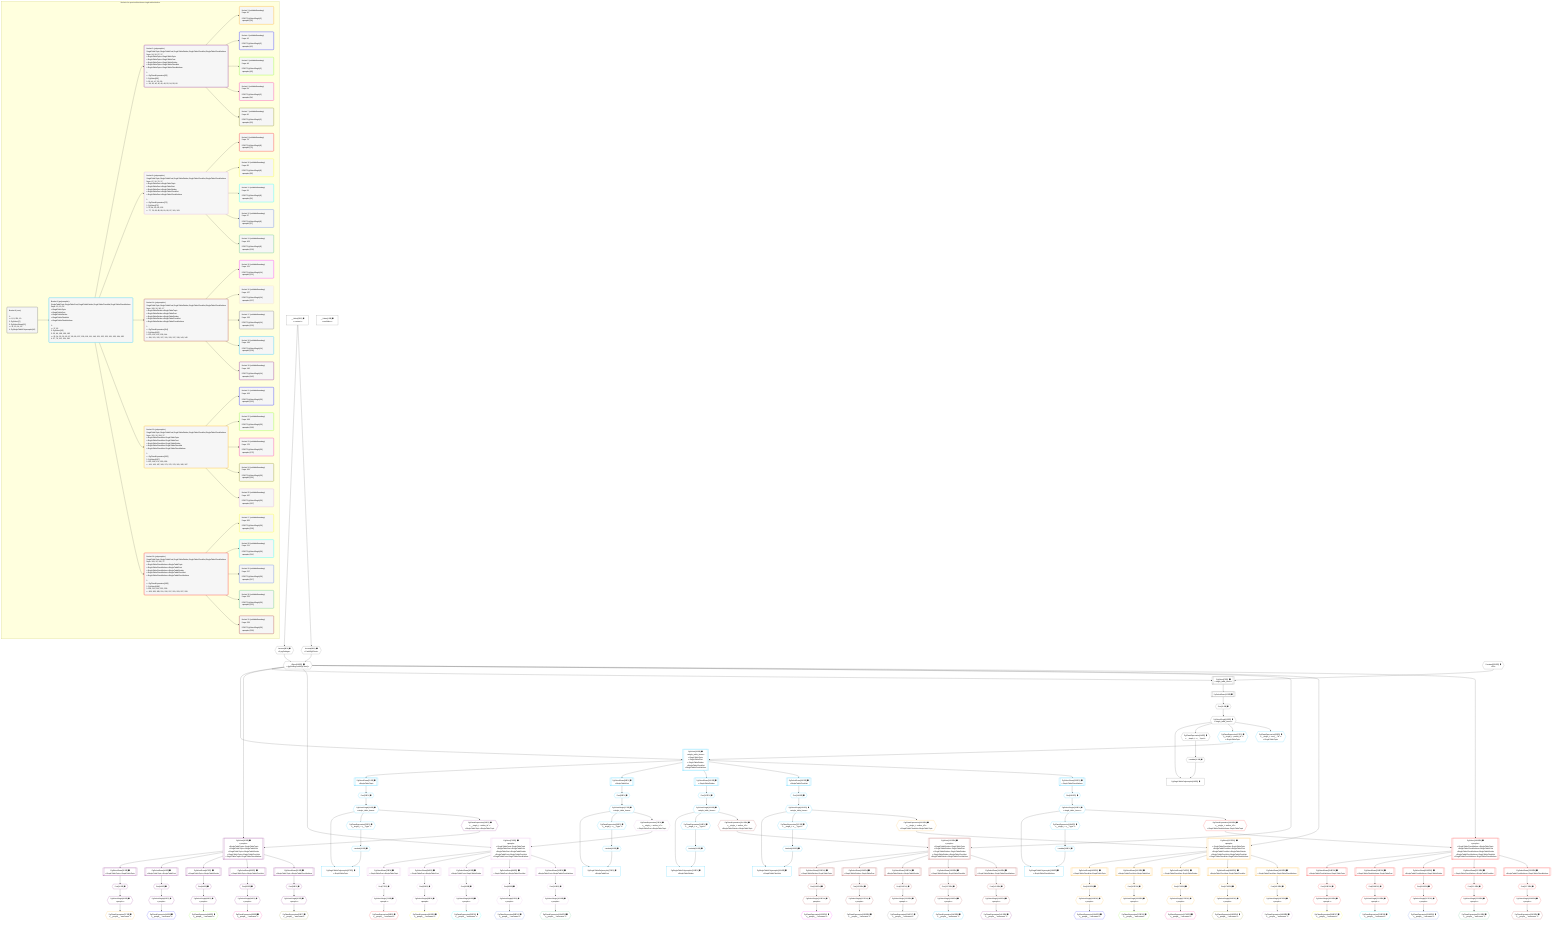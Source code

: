 %%{init: {'themeVariables': { 'fontSize': '12px'}}}%%
graph TD
    classDef path fill:#eee,stroke:#000,color:#000
    classDef plan fill:#fff,stroke-width:1px,color:#000
    classDef itemplan fill:#fff,stroke-width:2px,color:#000
    classDef unbatchedplan fill:#dff,stroke-width:1px,color:#000
    classDef sideeffectplan fill:#fcc,stroke-width:2px,color:#000
    classDef bucket fill:#f6f6f6,color:#000,stroke-width:2px,text-align:left


    %% plan dependencies
    PgSelect7[["PgSelect[7∈0] ➊<br />ᐸsingle_table_itemsᐳ"]]:::plan
    Object10{{"Object[10∈0] ➊<br />ᐸ{pgSettings,withPgClient}ᐳ"}}:::plan
    Constant231{{"Constant[231∈0] ➊<br />ᐸ15ᐳ"}}:::plan
    Object10 & Constant231 --> PgSelect7
    Access8{{"Access[8∈0] ➊<br />ᐸ2.pgSettingsᐳ"}}:::plan
    Access9{{"Access[9∈0] ➊<br />ᐸ2.withPgClientᐳ"}}:::plan
    Access8 & Access9 --> Object10
    PgSingleTablePolymorphic16["PgSingleTablePolymorphic[16∈0] ➊"]:::plan
    Lambda15{{"Lambda[15∈0] ➊"}}:::plan
    PgSelectSingle13{{"PgSelectSingle[13∈0] ➊<br />ᐸsingle_table_itemsᐳ"}}:::plan
    Lambda15 & PgSelectSingle13 --> PgSingleTablePolymorphic16
    __Value2["__Value[2∈0] ➊<br />ᐸcontextᐳ"]:::plan
    __Value2 --> Access8
    __Value2 --> Access9
    First11{{"First[11∈0] ➊"}}:::plan
    PgSelectRows12[["PgSelectRows[12∈0] ➊"]]:::plan
    PgSelectRows12 --> First11
    PgSelect7 --> PgSelectRows12
    First11 --> PgSelectSingle13
    PgClassExpression14{{"PgClassExpression[14∈0] ➊<br />ᐸ__single_t...s__.”type”ᐳ"}}:::plan
    PgSelectSingle13 --> PgClassExpression14
    PgClassExpression14 --> Lambda15
    __Value4["__Value[4∈0] ➊<br />ᐸrootValueᐳ"]:::plan
    PgSelect18[["PgSelect[18∈1] ➊<br />ᐸsingle_table_itemsᐳ<br />ᐳSingleTableTopic<br />ᐳSingleTablePost<br />ᐳSingleTableDivider<br />ᐳSingleTableChecklist<br />ᐳSingleTableChecklistItem"]]:::plan
    PgClassExpression17{{"PgClassExpression[17∈1] ➊<br />ᐸ__single_t...parent_id”ᐳ<br />ᐳSingleTableTopic"}}:::plan
    Object10 & PgClassExpression17 --> PgSelect18
    PgSingleTablePolymorphic27["PgSingleTablePolymorphic[27∈1] ➊<br />ᐳSingleTableTopic"]:::plan
    Lambda26{{"Lambda[26∈1] ➊"}}:::plan
    PgSelectSingle24{{"PgSelectSingle[24∈1] ➊<br />ᐸsingle_table_itemsᐳ"}}:::plan
    Lambda26 & PgSelectSingle24 --> PgSingleTablePolymorphic27
    PgSingleTablePolymorphic70["PgSingleTablePolymorphic[70∈1] ➊<br />ᐳSingleTablePost"]:::plan
    Lambda69{{"Lambda[69∈1] ➊"}}:::plan
    PgSelectSingle67{{"PgSelectSingle[67∈1] ➊<br />ᐸsingle_table_itemsᐳ"}}:::plan
    Lambda69 & PgSelectSingle67 --> PgSingleTablePolymorphic70
    PgSingleTablePolymorphic112["PgSingleTablePolymorphic[112∈1] ➊<br />ᐳSingleTableDivider"]:::plan
    Lambda111{{"Lambda[111∈1] ➊"}}:::plan
    PgSelectSingle109{{"PgSelectSingle[109∈1] ➊<br />ᐸsingle_table_itemsᐳ"}}:::plan
    Lambda111 & PgSelectSingle109 --> PgSingleTablePolymorphic112
    PgSingleTablePolymorphic154["PgSingleTablePolymorphic[154∈1] ➊<br />ᐳSingleTableChecklist"]:::plan
    Lambda153{{"Lambda[153∈1] ➊"}}:::plan
    PgSelectSingle151{{"PgSelectSingle[151∈1] ➊<br />ᐸsingle_table_itemsᐳ"}}:::plan
    Lambda153 & PgSelectSingle151 --> PgSingleTablePolymorphic154
    PgSingleTablePolymorphic196["PgSingleTablePolymorphic[196∈1] ➊<br />ᐳSingleTableChecklistItem"]:::plan
    Lambda195{{"Lambda[195∈1] ➊"}}:::plan
    PgSelectSingle193{{"PgSelectSingle[193∈1] ➊<br />ᐸsingle_table_itemsᐳ"}}:::plan
    Lambda195 & PgSelectSingle193 --> PgSingleTablePolymorphic196
    PgSelectSingle13 --> PgClassExpression17
    First22{{"First[22∈1] ➊"}}:::plan
    PgSelectRows23[["PgSelectRows[23∈1] ➊<br />ᐳSingleTableTopic"]]:::plan
    PgSelectRows23 --> First22
    PgSelect18 --> PgSelectRows23
    First22 --> PgSelectSingle24
    PgClassExpression25{{"PgClassExpression[25∈1] ➊<br />ᐸ__single_t...s__.”type”ᐳ"}}:::plan
    PgSelectSingle24 --> PgClassExpression25
    PgClassExpression25 --> Lambda26
    PgClassExpression62{{"PgClassExpression[62∈1] ➊<br />ᐸ__single_t...ems__.”id”ᐳ<br />ᐳSingleTableTopic"}}:::plan
    PgSelectSingle13 --> PgClassExpression62
    First65{{"First[65∈1] ➊"}}:::plan
    PgSelectRows66[["PgSelectRows[66∈1] ➊<br />ᐳSingleTablePost"]]:::plan
    PgSelectRows66 --> First65
    PgSelect18 --> PgSelectRows66
    First65 --> PgSelectSingle67
    PgClassExpression68{{"PgClassExpression[68∈1] ➊<br />ᐸ__single_t...s__.”type”ᐳ"}}:::plan
    PgSelectSingle67 --> PgClassExpression68
    PgClassExpression68 --> Lambda69
    First107{{"First[107∈1] ➊"}}:::plan
    PgSelectRows108[["PgSelectRows[108∈1] ➊<br />ᐳSingleTableDivider"]]:::plan
    PgSelectRows108 --> First107
    PgSelect18 --> PgSelectRows108
    First107 --> PgSelectSingle109
    PgClassExpression110{{"PgClassExpression[110∈1] ➊<br />ᐸ__single_t...s__.”type”ᐳ"}}:::plan
    PgSelectSingle109 --> PgClassExpression110
    PgClassExpression110 --> Lambda111
    First149{{"First[149∈1] ➊"}}:::plan
    PgSelectRows150[["PgSelectRows[150∈1] ➊<br />ᐳSingleTableChecklist"]]:::plan
    PgSelectRows150 --> First149
    PgSelect18 --> PgSelectRows150
    First149 --> PgSelectSingle151
    PgClassExpression152{{"PgClassExpression[152∈1] ➊<br />ᐸ__single_t...s__.”type”ᐳ"}}:::plan
    PgSelectSingle151 --> PgClassExpression152
    PgClassExpression152 --> Lambda153
    First191{{"First[191∈1] ➊"}}:::plan
    PgSelectRows192[["PgSelectRows[192∈1] ➊<br />ᐳSingleTableChecklistItem"]]:::plan
    PgSelectRows192 --> First191
    PgSelect18 --> PgSelectRows192
    First191 --> PgSelectSingle193
    PgClassExpression194{{"PgClassExpression[194∈1] ➊<br />ᐸ__single_t...s__.”type”ᐳ"}}:::plan
    PgSelectSingle193 --> PgClassExpression194
    PgClassExpression194 --> Lambda195
    PgSelect30[["PgSelect[30∈2] ➊<br />ᐸpeopleᐳ<br />ᐳSingleTableTopicᐳSingleTableTopic<br />ᐳSingleTableTopicᐳSingleTablePost<br />ᐳSingleTableTopicᐳSingleTableDivider<br />ᐳSingleTableTopicᐳSingleTableChecklist<br />ᐳSingleTableTopicᐳSingleTableChecklistItem"]]:::plan
    PgClassExpression29{{"PgClassExpression[29∈2] ➊<br />ᐸ__single_t...author_id”ᐳ<br />ᐳSingleTableTopicᐳSingleTableTopic"}}:::plan
    Object10 & PgClassExpression29 --> PgSelect30
    PgSelectSingle24 --> PgClassExpression29
    First34{{"First[34∈2] ➊"}}:::plan
    PgSelectRows35[["PgSelectRows[35∈2] ➊<br />ᐳSingleTableTopicᐳSingleTableTopic"]]:::plan
    PgSelectRows35 --> First34
    PgSelect30 --> PgSelectRows35
    PgSelectSingle36{{"PgSelectSingle[36∈2] ➊<br />ᐸpeopleᐳ"}}:::plan
    First34 --> PgSelectSingle36
    First40{{"First[40∈2] ➊"}}:::plan
    PgSelectRows41[["PgSelectRows[41∈2] ➊<br />ᐳSingleTableTopicᐳSingleTablePost"]]:::plan
    PgSelectRows41 --> First40
    PgSelect30 --> PgSelectRows41
    PgSelectSingle42{{"PgSelectSingle[42∈2] ➊<br />ᐸpeopleᐳ"}}:::plan
    First40 --> PgSelectSingle42
    First46{{"First[46∈2] ➊"}}:::plan
    PgSelectRows47[["PgSelectRows[47∈2] ➊<br />ᐳSingleTableTopicᐳSingleTableDivider"]]:::plan
    PgSelectRows47 --> First46
    PgSelect30 --> PgSelectRows47
    PgSelectSingle48{{"PgSelectSingle[48∈2] ➊<br />ᐸpeopleᐳ"}}:::plan
    First46 --> PgSelectSingle48
    First52{{"First[52∈2] ➊"}}:::plan
    PgSelectRows53[["PgSelectRows[53∈2] ➊<br />ᐳSingleTableTopicᐳSingleTableChecklist"]]:::plan
    PgSelectRows53 --> First52
    PgSelect30 --> PgSelectRows53
    PgSelectSingle54{{"PgSelectSingle[54∈2] ➊<br />ᐸpeopleᐳ"}}:::plan
    First52 --> PgSelectSingle54
    First58{{"First[58∈2] ➊"}}:::plan
    PgSelectRows59[["PgSelectRows[59∈2] ➊<br />ᐳSingleTableTopicᐳSingleTableChecklistItem"]]:::plan
    PgSelectRows59 --> First58
    PgSelect30 --> PgSelectRows59
    PgSelectSingle60{{"PgSelectSingle[60∈2] ➊<br />ᐸpeopleᐳ"}}:::plan
    First58 --> PgSelectSingle60
    PgClassExpression37{{"PgClassExpression[37∈3] ➊<br />ᐸ__people__.”username”ᐳ"}}:::plan
    PgSelectSingle36 --> PgClassExpression37
    PgClassExpression43{{"PgClassExpression[43∈4] ➊<br />ᐸ__people__.”username”ᐳ"}}:::plan
    PgSelectSingle42 --> PgClassExpression43
    PgClassExpression49{{"PgClassExpression[49∈5] ➊<br />ᐸ__people__.”username”ᐳ"}}:::plan
    PgSelectSingle48 --> PgClassExpression49
    PgClassExpression55{{"PgClassExpression[55∈6] ➊<br />ᐸ__people__.”username”ᐳ"}}:::plan
    PgSelectSingle54 --> PgClassExpression55
    PgClassExpression61{{"PgClassExpression[61∈7] ➊<br />ᐸ__people__.”username”ᐳ"}}:::plan
    PgSelectSingle60 --> PgClassExpression61
    PgSelect73[["PgSelect[73∈8] ➊<br />ᐸpeopleᐳ<br />ᐳSingleTablePostᐳSingleTableTopic<br />ᐳSingleTablePostᐳSingleTablePost<br />ᐳSingleTablePostᐳSingleTableDivider<br />ᐳSingleTablePostᐳSingleTableChecklist<br />ᐳSingleTablePostᐳSingleTableChecklistItem"]]:::plan
    PgClassExpression72{{"PgClassExpression[72∈8] ➊<br />ᐸ__single_t...author_id”ᐳ<br />ᐳSingleTablePostᐳSingleTableTopic"}}:::plan
    Object10 & PgClassExpression72 --> PgSelect73
    PgSelectSingle67 --> PgClassExpression72
    First77{{"First[77∈8] ➊"}}:::plan
    PgSelectRows78[["PgSelectRows[78∈8] ➊<br />ᐳSingleTablePostᐳSingleTableTopic"]]:::plan
    PgSelectRows78 --> First77
    PgSelect73 --> PgSelectRows78
    PgSelectSingle79{{"PgSelectSingle[79∈8] ➊<br />ᐸpeopleᐳ"}}:::plan
    First77 --> PgSelectSingle79
    First83{{"First[83∈8] ➊"}}:::plan
    PgSelectRows84[["PgSelectRows[84∈8] ➊<br />ᐳSingleTablePostᐳSingleTablePost"]]:::plan
    PgSelectRows84 --> First83
    PgSelect73 --> PgSelectRows84
    PgSelectSingle85{{"PgSelectSingle[85∈8] ➊<br />ᐸpeopleᐳ"}}:::plan
    First83 --> PgSelectSingle85
    First89{{"First[89∈8] ➊"}}:::plan
    PgSelectRows90[["PgSelectRows[90∈8] ➊<br />ᐳSingleTablePostᐳSingleTableDivider"]]:::plan
    PgSelectRows90 --> First89
    PgSelect73 --> PgSelectRows90
    PgSelectSingle91{{"PgSelectSingle[91∈8] ➊<br />ᐸpeopleᐳ"}}:::plan
    First89 --> PgSelectSingle91
    First95{{"First[95∈8] ➊"}}:::plan
    PgSelectRows96[["PgSelectRows[96∈8] ➊<br />ᐳSingleTablePostᐳSingleTableChecklist"]]:::plan
    PgSelectRows96 --> First95
    PgSelect73 --> PgSelectRows96
    PgSelectSingle97{{"PgSelectSingle[97∈8] ➊<br />ᐸpeopleᐳ"}}:::plan
    First95 --> PgSelectSingle97
    First101{{"First[101∈8] ➊"}}:::plan
    PgSelectRows102[["PgSelectRows[102∈8] ➊<br />ᐳSingleTablePostᐳSingleTableChecklistItem"]]:::plan
    PgSelectRows102 --> First101
    PgSelect73 --> PgSelectRows102
    PgSelectSingle103{{"PgSelectSingle[103∈8] ➊<br />ᐸpeopleᐳ"}}:::plan
    First101 --> PgSelectSingle103
    PgClassExpression80{{"PgClassExpression[80∈9] ➊<br />ᐸ__people__.”username”ᐳ"}}:::plan
    PgSelectSingle79 --> PgClassExpression80
    PgClassExpression86{{"PgClassExpression[86∈10] ➊<br />ᐸ__people__.”username”ᐳ"}}:::plan
    PgSelectSingle85 --> PgClassExpression86
    PgClassExpression92{{"PgClassExpression[92∈11] ➊<br />ᐸ__people__.”username”ᐳ"}}:::plan
    PgSelectSingle91 --> PgClassExpression92
    PgClassExpression98{{"PgClassExpression[98∈12] ➊<br />ᐸ__people__.”username”ᐳ"}}:::plan
    PgSelectSingle97 --> PgClassExpression98
    PgClassExpression104{{"PgClassExpression[104∈13] ➊<br />ᐸ__people__.”username”ᐳ"}}:::plan
    PgSelectSingle103 --> PgClassExpression104
    PgSelect115[["PgSelect[115∈14] ➊<br />ᐸpeopleᐳ<br />ᐳSingleTableDividerᐳSingleTableTopic<br />ᐳSingleTableDividerᐳSingleTablePost<br />ᐳSingleTableDividerᐳSingleTableDivider<br />ᐳSingleTableDividerᐳSingleTableChecklist<br />ᐳSingleTableDividerᐳSingleTableChecklistItem"]]:::plan
    PgClassExpression114{{"PgClassExpression[114∈14] ➊<br />ᐸ__single_t...author_id”ᐳ<br />ᐳSingleTableDividerᐳSingleTableTopic"}}:::plan
    Object10 & PgClassExpression114 --> PgSelect115
    PgSelectSingle109 --> PgClassExpression114
    First119{{"First[119∈14] ➊"}}:::plan
    PgSelectRows120[["PgSelectRows[120∈14] ➊<br />ᐳSingleTableDividerᐳSingleTableTopic"]]:::plan
    PgSelectRows120 --> First119
    PgSelect115 --> PgSelectRows120
    PgSelectSingle121{{"PgSelectSingle[121∈14] ➊<br />ᐸpeopleᐳ"}}:::plan
    First119 --> PgSelectSingle121
    First125{{"First[125∈14] ➊"}}:::plan
    PgSelectRows126[["PgSelectRows[126∈14] ➊<br />ᐳSingleTableDividerᐳSingleTablePost"]]:::plan
    PgSelectRows126 --> First125
    PgSelect115 --> PgSelectRows126
    PgSelectSingle127{{"PgSelectSingle[127∈14] ➊<br />ᐸpeopleᐳ"}}:::plan
    First125 --> PgSelectSingle127
    First131{{"First[131∈14] ➊"}}:::plan
    PgSelectRows132[["PgSelectRows[132∈14] ➊<br />ᐳSingleTableDividerᐳSingleTableDivider"]]:::plan
    PgSelectRows132 --> First131
    PgSelect115 --> PgSelectRows132
    PgSelectSingle133{{"PgSelectSingle[133∈14] ➊<br />ᐸpeopleᐳ"}}:::plan
    First131 --> PgSelectSingle133
    First137{{"First[137∈14] ➊"}}:::plan
    PgSelectRows138[["PgSelectRows[138∈14] ➊<br />ᐳSingleTableDividerᐳSingleTableChecklist"]]:::plan
    PgSelectRows138 --> First137
    PgSelect115 --> PgSelectRows138
    PgSelectSingle139{{"PgSelectSingle[139∈14] ➊<br />ᐸpeopleᐳ"}}:::plan
    First137 --> PgSelectSingle139
    First143{{"First[143∈14] ➊"}}:::plan
    PgSelectRows144[["PgSelectRows[144∈14] ➊<br />ᐳSingleTableDividerᐳSingleTableChecklistItem"]]:::plan
    PgSelectRows144 --> First143
    PgSelect115 --> PgSelectRows144
    PgSelectSingle145{{"PgSelectSingle[145∈14] ➊<br />ᐸpeopleᐳ"}}:::plan
    First143 --> PgSelectSingle145
    PgClassExpression122{{"PgClassExpression[122∈15] ➊<br />ᐸ__people__.”username”ᐳ"}}:::plan
    PgSelectSingle121 --> PgClassExpression122
    PgClassExpression128{{"PgClassExpression[128∈16] ➊<br />ᐸ__people__.”username”ᐳ"}}:::plan
    PgSelectSingle127 --> PgClassExpression128
    PgClassExpression134{{"PgClassExpression[134∈17] ➊<br />ᐸ__people__.”username”ᐳ"}}:::plan
    PgSelectSingle133 --> PgClassExpression134
    PgClassExpression140{{"PgClassExpression[140∈18] ➊<br />ᐸ__people__.”username”ᐳ"}}:::plan
    PgSelectSingle139 --> PgClassExpression140
    PgClassExpression146{{"PgClassExpression[146∈19] ➊<br />ᐸ__people__.”username”ᐳ"}}:::plan
    PgSelectSingle145 --> PgClassExpression146
    PgSelect157[["PgSelect[157∈20] ➊<br />ᐸpeopleᐳ<br />ᐳSingleTableChecklistᐳSingleTableTopic<br />ᐳSingleTableChecklistᐳSingleTablePost<br />ᐳSingleTableChecklistᐳSingleTableDivider<br />ᐳSingleTableChecklistᐳSingleTableChecklist<br />ᐳSingleTableChecklistᐳSingleTableChecklistItem"]]:::plan
    PgClassExpression156{{"PgClassExpression[156∈20] ➊<br />ᐸ__single_t...author_id”ᐳ<br />ᐳSingleTableChecklistᐳSingleTableTopic"}}:::plan
    Object10 & PgClassExpression156 --> PgSelect157
    PgSelectSingle151 --> PgClassExpression156
    First161{{"First[161∈20] ➊"}}:::plan
    PgSelectRows162[["PgSelectRows[162∈20] ➊<br />ᐳSingleTableChecklistᐳSingleTableTopic"]]:::plan
    PgSelectRows162 --> First161
    PgSelect157 --> PgSelectRows162
    PgSelectSingle163{{"PgSelectSingle[163∈20] ➊<br />ᐸpeopleᐳ"}}:::plan
    First161 --> PgSelectSingle163
    First167{{"First[167∈20] ➊"}}:::plan
    PgSelectRows168[["PgSelectRows[168∈20] ➊<br />ᐳSingleTableChecklistᐳSingleTablePost"]]:::plan
    PgSelectRows168 --> First167
    PgSelect157 --> PgSelectRows168
    PgSelectSingle169{{"PgSelectSingle[169∈20] ➊<br />ᐸpeopleᐳ"}}:::plan
    First167 --> PgSelectSingle169
    First173{{"First[173∈20] ➊"}}:::plan
    PgSelectRows174[["PgSelectRows[174∈20] ➊<br />ᐳSingleTableChecklistᐳSingleTableDivider"]]:::plan
    PgSelectRows174 --> First173
    PgSelect157 --> PgSelectRows174
    PgSelectSingle175{{"PgSelectSingle[175∈20] ➊<br />ᐸpeopleᐳ"}}:::plan
    First173 --> PgSelectSingle175
    First179{{"First[179∈20] ➊"}}:::plan
    PgSelectRows180[["PgSelectRows[180∈20] ➊<br />ᐳSingleTableChecklistᐳSingleTableChecklist"]]:::plan
    PgSelectRows180 --> First179
    PgSelect157 --> PgSelectRows180
    PgSelectSingle181{{"PgSelectSingle[181∈20] ➊<br />ᐸpeopleᐳ"}}:::plan
    First179 --> PgSelectSingle181
    First185{{"First[185∈20] ➊"}}:::plan
    PgSelectRows186[["PgSelectRows[186∈20] ➊<br />ᐳSingleTableChecklistᐳSingleTableChecklistItem"]]:::plan
    PgSelectRows186 --> First185
    PgSelect157 --> PgSelectRows186
    PgSelectSingle187{{"PgSelectSingle[187∈20] ➊<br />ᐸpeopleᐳ"}}:::plan
    First185 --> PgSelectSingle187
    PgClassExpression164{{"PgClassExpression[164∈21] ➊<br />ᐸ__people__.”username”ᐳ"}}:::plan
    PgSelectSingle163 --> PgClassExpression164
    PgClassExpression170{{"PgClassExpression[170∈22] ➊<br />ᐸ__people__.”username”ᐳ"}}:::plan
    PgSelectSingle169 --> PgClassExpression170
    PgClassExpression176{{"PgClassExpression[176∈23] ➊<br />ᐸ__people__.”username”ᐳ"}}:::plan
    PgSelectSingle175 --> PgClassExpression176
    PgClassExpression182{{"PgClassExpression[182∈24] ➊<br />ᐸ__people__.”username”ᐳ"}}:::plan
    PgSelectSingle181 --> PgClassExpression182
    PgClassExpression188{{"PgClassExpression[188∈25] ➊<br />ᐸ__people__.”username”ᐳ"}}:::plan
    PgSelectSingle187 --> PgClassExpression188
    PgSelect199[["PgSelect[199∈26] ➊<br />ᐸpeopleᐳ<br />ᐳSingleTableChecklistItemᐳSingleTableTopic<br />ᐳSingleTableChecklistItemᐳSingleTablePost<br />ᐳSingleTableChecklistItemᐳSingleTableDivider<br />ᐳSingleTableChecklistItemᐳSingleTableChecklist<br />ᐳSingleTableChecklistItemᐳSingleTableChecklistItem"]]:::plan
    PgClassExpression198{{"PgClassExpression[198∈26] ➊<br />ᐸ__single_t...author_id”ᐳ<br />ᐳSingleTableChecklistItemᐳSingleTableTopic"}}:::plan
    Object10 & PgClassExpression198 --> PgSelect199
    PgSelectSingle193 --> PgClassExpression198
    First203{{"First[203∈26] ➊"}}:::plan
    PgSelectRows204[["PgSelectRows[204∈26] ➊<br />ᐳSingleTableChecklistItemᐳSingleTableTopic"]]:::plan
    PgSelectRows204 --> First203
    PgSelect199 --> PgSelectRows204
    PgSelectSingle205{{"PgSelectSingle[205∈26] ➊<br />ᐸpeopleᐳ"}}:::plan
    First203 --> PgSelectSingle205
    First209{{"First[209∈26] ➊"}}:::plan
    PgSelectRows210[["PgSelectRows[210∈26] ➊<br />ᐳSingleTableChecklistItemᐳSingleTablePost"]]:::plan
    PgSelectRows210 --> First209
    PgSelect199 --> PgSelectRows210
    PgSelectSingle211{{"PgSelectSingle[211∈26] ➊<br />ᐸpeopleᐳ"}}:::plan
    First209 --> PgSelectSingle211
    First215{{"First[215∈26] ➊"}}:::plan
    PgSelectRows216[["PgSelectRows[216∈26] ➊<br />ᐳSingleTableChecklistItemᐳSingleTableDivider"]]:::plan
    PgSelectRows216 --> First215
    PgSelect199 --> PgSelectRows216
    PgSelectSingle217{{"PgSelectSingle[217∈26] ➊<br />ᐸpeopleᐳ"}}:::plan
    First215 --> PgSelectSingle217
    First221{{"First[221∈26] ➊"}}:::plan
    PgSelectRows222[["PgSelectRows[222∈26] ➊<br />ᐳSingleTableChecklistItemᐳSingleTableChecklist"]]:::plan
    PgSelectRows222 --> First221
    PgSelect199 --> PgSelectRows222
    PgSelectSingle223{{"PgSelectSingle[223∈26] ➊<br />ᐸpeopleᐳ"}}:::plan
    First221 --> PgSelectSingle223
    First227{{"First[227∈26] ➊"}}:::plan
    PgSelectRows228[["PgSelectRows[228∈26] ➊<br />ᐳSingleTableChecklistItemᐳSingleTableChecklistItem"]]:::plan
    PgSelectRows228 --> First227
    PgSelect199 --> PgSelectRows228
    PgSelectSingle229{{"PgSelectSingle[229∈26] ➊<br />ᐸpeopleᐳ"}}:::plan
    First227 --> PgSelectSingle229
    PgClassExpression206{{"PgClassExpression[206∈27] ➊<br />ᐸ__people__.”username”ᐳ"}}:::plan
    PgSelectSingle205 --> PgClassExpression206
    PgClassExpression212{{"PgClassExpression[212∈28] ➊<br />ᐸ__people__.”username”ᐳ"}}:::plan
    PgSelectSingle211 --> PgClassExpression212
    PgClassExpression218{{"PgClassExpression[218∈29] ➊<br />ᐸ__people__.”username”ᐳ"}}:::plan
    PgSelectSingle217 --> PgClassExpression218
    PgClassExpression224{{"PgClassExpression[224∈30] ➊<br />ᐸ__people__.”username”ᐳ"}}:::plan
    PgSelectSingle223 --> PgClassExpression224
    PgClassExpression230{{"PgClassExpression[230∈31] ➊<br />ᐸ__people__.”username”ᐳ"}}:::plan
    PgSelectSingle229 --> PgClassExpression230

    %% define steps

    subgraph "Buckets for queries/interfaces-single-table/relation"
    Bucket0("Bucket 0 (root)<br /><br />1: <br />ᐳ: 8, 9, 231, 10<br />2: PgSelect[7]<br />3: PgSelectRows[12]<br />ᐳ: 11, 13, 14, 15<br />4: PgSingleTablePolymorphic[16]"):::bucket
    classDef bucket0 stroke:#696969
    class Bucket0,__Value2,__Value4,PgSelect7,Access8,Access9,Object10,First11,PgSelectRows12,PgSelectSingle13,PgClassExpression14,Lambda15,PgSingleTablePolymorphic16,Constant231 bucket0
    Bucket1("Bucket 1 (polymorphic)<br />SingleTableTopic,SingleTablePost,SingleTableDivider,SingleTableChecklist,SingleTableChecklistItem<br />Deps: 13, 10, 16<br />ᐳSingleTableTopic<br />ᐳSingleTablePost<br />ᐳSingleTableDivider<br />ᐳSingleTableChecklist<br />ᐳSingleTableChecklistItem<br /><br />1: <br />ᐳ: 17, 62<br />2: PgSelect[18]<br />3: 23, 66, 108, 150, 192<br />ᐳ: 22, 24, 25, 26, 65, 67, 68, 69, 107, 109, 110, 111, 149, 151, 152, 153, 191, 193, 194, 195<br />4: 27, 70, 112, 154, 196"):::bucket
    classDef bucket1 stroke:#00bfff
    class Bucket1,PgClassExpression17,PgSelect18,First22,PgSelectRows23,PgSelectSingle24,PgClassExpression25,Lambda26,PgSingleTablePolymorphic27,PgClassExpression62,First65,PgSelectRows66,PgSelectSingle67,PgClassExpression68,Lambda69,PgSingleTablePolymorphic70,First107,PgSelectRows108,PgSelectSingle109,PgClassExpression110,Lambda111,PgSingleTablePolymorphic112,First149,PgSelectRows150,PgSelectSingle151,PgClassExpression152,Lambda153,PgSingleTablePolymorphic154,First191,PgSelectRows192,PgSelectSingle193,PgClassExpression194,Lambda195,PgSingleTablePolymorphic196 bucket1
    Bucket2("Bucket 2 (polymorphic)<br />SingleTableTopic,SingleTablePost,SingleTableDivider,SingleTableChecklist,SingleTableChecklistItem<br />Deps: 24, 10, 27, 17<br />ᐳSingleTableTopicᐳSingleTableTopic<br />ᐳSingleTableTopicᐳSingleTablePost<br />ᐳSingleTableTopicᐳSingleTableDivider<br />ᐳSingleTableTopicᐳSingleTableChecklist<br />ᐳSingleTableTopicᐳSingleTableChecklistItem<br /><br />1: <br />ᐳ: PgClassExpression[29]<br />2: PgSelect[30]<br />3: 35, 41, 47, 53, 59<br />ᐳ: 34, 36, 40, 42, 46, 48, 52, 54, 58, 60"):::bucket
    classDef bucket2 stroke:#7f007f
    class Bucket2,PgClassExpression29,PgSelect30,First34,PgSelectRows35,PgSelectSingle36,First40,PgSelectRows41,PgSelectSingle42,First46,PgSelectRows47,PgSelectSingle48,First52,PgSelectRows53,PgSelectSingle54,First58,PgSelectRows59,PgSelectSingle60 bucket2
    Bucket3("Bucket 3 (nullableBoundary)<br />Deps: 36<br /><br />ROOT PgSelectSingle{2}ᐸpeopleᐳ[36]"):::bucket
    classDef bucket3 stroke:#ffa500
    class Bucket3,PgClassExpression37 bucket3
    Bucket4("Bucket 4 (nullableBoundary)<br />Deps: 42<br /><br />ROOT PgSelectSingle{2}ᐸpeopleᐳ[42]"):::bucket
    classDef bucket4 stroke:#0000ff
    class Bucket4,PgClassExpression43 bucket4
    Bucket5("Bucket 5 (nullableBoundary)<br />Deps: 48<br /><br />ROOT PgSelectSingle{2}ᐸpeopleᐳ[48]"):::bucket
    classDef bucket5 stroke:#7fff00
    class Bucket5,PgClassExpression49 bucket5
    Bucket6("Bucket 6 (nullableBoundary)<br />Deps: 54<br /><br />ROOT PgSelectSingle{2}ᐸpeopleᐳ[54]"):::bucket
    classDef bucket6 stroke:#ff1493
    class Bucket6,PgClassExpression55 bucket6
    Bucket7("Bucket 7 (nullableBoundary)<br />Deps: 60<br /><br />ROOT PgSelectSingle{2}ᐸpeopleᐳ[60]"):::bucket
    classDef bucket7 stroke:#808000
    class Bucket7,PgClassExpression61 bucket7
    Bucket8("Bucket 8 (polymorphic)<br />SingleTableTopic,SingleTablePost,SingleTableDivider,SingleTableChecklist,SingleTableChecklistItem<br />Deps: 67, 10, 70, 17<br />ᐳSingleTablePostᐳSingleTableTopic<br />ᐳSingleTablePostᐳSingleTablePost<br />ᐳSingleTablePostᐳSingleTableDivider<br />ᐳSingleTablePostᐳSingleTableChecklist<br />ᐳSingleTablePostᐳSingleTableChecklistItem<br /><br />1: <br />ᐳ: PgClassExpression[72]<br />2: PgSelect[73]<br />3: 78, 84, 90, 96, 102<br />ᐳ: 77, 79, 83, 85, 89, 91, 95, 97, 101, 103"):::bucket
    classDef bucket8 stroke:#dda0dd
    class Bucket8,PgClassExpression72,PgSelect73,First77,PgSelectRows78,PgSelectSingle79,First83,PgSelectRows84,PgSelectSingle85,First89,PgSelectRows90,PgSelectSingle91,First95,PgSelectRows96,PgSelectSingle97,First101,PgSelectRows102,PgSelectSingle103 bucket8
    Bucket9("Bucket 9 (nullableBoundary)<br />Deps: 79<br /><br />ROOT PgSelectSingle{8}ᐸpeopleᐳ[79]"):::bucket
    classDef bucket9 stroke:#ff0000
    class Bucket9,PgClassExpression80 bucket9
    Bucket10("Bucket 10 (nullableBoundary)<br />Deps: 85<br /><br />ROOT PgSelectSingle{8}ᐸpeopleᐳ[85]"):::bucket
    classDef bucket10 stroke:#ffff00
    class Bucket10,PgClassExpression86 bucket10
    Bucket11("Bucket 11 (nullableBoundary)<br />Deps: 91<br /><br />ROOT PgSelectSingle{8}ᐸpeopleᐳ[91]"):::bucket
    classDef bucket11 stroke:#00ffff
    class Bucket11,PgClassExpression92 bucket11
    Bucket12("Bucket 12 (nullableBoundary)<br />Deps: 97<br /><br />ROOT PgSelectSingle{8}ᐸpeopleᐳ[97]"):::bucket
    classDef bucket12 stroke:#4169e1
    class Bucket12,PgClassExpression98 bucket12
    Bucket13("Bucket 13 (nullableBoundary)<br />Deps: 103<br /><br />ROOT PgSelectSingle{8}ᐸpeopleᐳ[103]"):::bucket
    classDef bucket13 stroke:#3cb371
    class Bucket13,PgClassExpression104 bucket13
    Bucket14("Bucket 14 (polymorphic)<br />SingleTableTopic,SingleTablePost,SingleTableDivider,SingleTableChecklist,SingleTableChecklistItem<br />Deps: 109, 10, 112, 17<br />ᐳSingleTableDividerᐳSingleTableTopic<br />ᐳSingleTableDividerᐳSingleTablePost<br />ᐳSingleTableDividerᐳSingleTableDivider<br />ᐳSingleTableDividerᐳSingleTableChecklist<br />ᐳSingleTableDividerᐳSingleTableChecklistItem<br /><br />1: <br />ᐳ: PgClassExpression[114]<br />2: PgSelect[115]<br />3: 120, 126, 132, 138, 144<br />ᐳ: 119, 121, 125, 127, 131, 133, 137, 139, 143, 145"):::bucket
    classDef bucket14 stroke:#a52a2a
    class Bucket14,PgClassExpression114,PgSelect115,First119,PgSelectRows120,PgSelectSingle121,First125,PgSelectRows126,PgSelectSingle127,First131,PgSelectRows132,PgSelectSingle133,First137,PgSelectRows138,PgSelectSingle139,First143,PgSelectRows144,PgSelectSingle145 bucket14
    Bucket15("Bucket 15 (nullableBoundary)<br />Deps: 121<br /><br />ROOT PgSelectSingle{14}ᐸpeopleᐳ[121]"):::bucket
    classDef bucket15 stroke:#ff00ff
    class Bucket15,PgClassExpression122 bucket15
    Bucket16("Bucket 16 (nullableBoundary)<br />Deps: 127<br /><br />ROOT PgSelectSingle{14}ᐸpeopleᐳ[127]"):::bucket
    classDef bucket16 stroke:#f5deb3
    class Bucket16,PgClassExpression128 bucket16
    Bucket17("Bucket 17 (nullableBoundary)<br />Deps: 133<br /><br />ROOT PgSelectSingle{14}ᐸpeopleᐳ[133]"):::bucket
    classDef bucket17 stroke:#696969
    class Bucket17,PgClassExpression134 bucket17
    Bucket18("Bucket 18 (nullableBoundary)<br />Deps: 139<br /><br />ROOT PgSelectSingle{14}ᐸpeopleᐳ[139]"):::bucket
    classDef bucket18 stroke:#00bfff
    class Bucket18,PgClassExpression140 bucket18
    Bucket19("Bucket 19 (nullableBoundary)<br />Deps: 145<br /><br />ROOT PgSelectSingle{14}ᐸpeopleᐳ[145]"):::bucket
    classDef bucket19 stroke:#7f007f
    class Bucket19,PgClassExpression146 bucket19
    Bucket20("Bucket 20 (polymorphic)<br />SingleTableTopic,SingleTablePost,SingleTableDivider,SingleTableChecklist,SingleTableChecklistItem<br />Deps: 151, 10, 154, 17<br />ᐳSingleTableChecklistᐳSingleTableTopic<br />ᐳSingleTableChecklistᐳSingleTablePost<br />ᐳSingleTableChecklistᐳSingleTableDivider<br />ᐳSingleTableChecklistᐳSingleTableChecklist<br />ᐳSingleTableChecklistᐳSingleTableChecklistItem<br /><br />1: <br />ᐳ: PgClassExpression[156]<br />2: PgSelect[157]<br />3: 162, 168, 174, 180, 186<br />ᐳ: 161, 163, 167, 169, 173, 175, 179, 181, 185, 187"):::bucket
    classDef bucket20 stroke:#ffa500
    class Bucket20,PgClassExpression156,PgSelect157,First161,PgSelectRows162,PgSelectSingle163,First167,PgSelectRows168,PgSelectSingle169,First173,PgSelectRows174,PgSelectSingle175,First179,PgSelectRows180,PgSelectSingle181,First185,PgSelectRows186,PgSelectSingle187 bucket20
    Bucket21("Bucket 21 (nullableBoundary)<br />Deps: 163<br /><br />ROOT PgSelectSingle{20}ᐸpeopleᐳ[163]"):::bucket
    classDef bucket21 stroke:#0000ff
    class Bucket21,PgClassExpression164 bucket21
    Bucket22("Bucket 22 (nullableBoundary)<br />Deps: 169<br /><br />ROOT PgSelectSingle{20}ᐸpeopleᐳ[169]"):::bucket
    classDef bucket22 stroke:#7fff00
    class Bucket22,PgClassExpression170 bucket22
    Bucket23("Bucket 23 (nullableBoundary)<br />Deps: 175<br /><br />ROOT PgSelectSingle{20}ᐸpeopleᐳ[175]"):::bucket
    classDef bucket23 stroke:#ff1493
    class Bucket23,PgClassExpression176 bucket23
    Bucket24("Bucket 24 (nullableBoundary)<br />Deps: 181<br /><br />ROOT PgSelectSingle{20}ᐸpeopleᐳ[181]"):::bucket
    classDef bucket24 stroke:#808000
    class Bucket24,PgClassExpression182 bucket24
    Bucket25("Bucket 25 (nullableBoundary)<br />Deps: 187<br /><br />ROOT PgSelectSingle{20}ᐸpeopleᐳ[187]"):::bucket
    classDef bucket25 stroke:#dda0dd
    class Bucket25,PgClassExpression188 bucket25
    Bucket26("Bucket 26 (polymorphic)<br />SingleTableTopic,SingleTablePost,SingleTableDivider,SingleTableChecklist,SingleTableChecklistItem<br />Deps: 193, 10, 196, 17<br />ᐳSingleTableChecklistItemᐳSingleTableTopic<br />ᐳSingleTableChecklistItemᐳSingleTablePost<br />ᐳSingleTableChecklistItemᐳSingleTableDivider<br />ᐳSingleTableChecklistItemᐳSingleTableChecklist<br />ᐳSingleTableChecklistItemᐳSingleTableChecklistItem<br /><br />1: <br />ᐳ: PgClassExpression[198]<br />2: PgSelect[199]<br />3: 204, 210, 216, 222, 228<br />ᐳ: 203, 205, 209, 211, 215, 217, 221, 223, 227, 229"):::bucket
    classDef bucket26 stroke:#ff0000
    class Bucket26,PgClassExpression198,PgSelect199,First203,PgSelectRows204,PgSelectSingle205,First209,PgSelectRows210,PgSelectSingle211,First215,PgSelectRows216,PgSelectSingle217,First221,PgSelectRows222,PgSelectSingle223,First227,PgSelectRows228,PgSelectSingle229 bucket26
    Bucket27("Bucket 27 (nullableBoundary)<br />Deps: 205<br /><br />ROOT PgSelectSingle{26}ᐸpeopleᐳ[205]"):::bucket
    classDef bucket27 stroke:#ffff00
    class Bucket27,PgClassExpression206 bucket27
    Bucket28("Bucket 28 (nullableBoundary)<br />Deps: 211<br /><br />ROOT PgSelectSingle{26}ᐸpeopleᐳ[211]"):::bucket
    classDef bucket28 stroke:#00ffff
    class Bucket28,PgClassExpression212 bucket28
    Bucket29("Bucket 29 (nullableBoundary)<br />Deps: 217<br /><br />ROOT PgSelectSingle{26}ᐸpeopleᐳ[217]"):::bucket
    classDef bucket29 stroke:#4169e1
    class Bucket29,PgClassExpression218 bucket29
    Bucket30("Bucket 30 (nullableBoundary)<br />Deps: 223<br /><br />ROOT PgSelectSingle{26}ᐸpeopleᐳ[223]"):::bucket
    classDef bucket30 stroke:#3cb371
    class Bucket30,PgClassExpression224 bucket30
    Bucket31("Bucket 31 (nullableBoundary)<br />Deps: 229<br /><br />ROOT PgSelectSingle{26}ᐸpeopleᐳ[229]"):::bucket
    classDef bucket31 stroke:#a52a2a
    class Bucket31,PgClassExpression230 bucket31
    Bucket0 --> Bucket1
    Bucket1 --> Bucket2 & Bucket8 & Bucket14 & Bucket20 & Bucket26
    Bucket2 --> Bucket3 & Bucket4 & Bucket5 & Bucket6 & Bucket7
    Bucket8 --> Bucket9 & Bucket10 & Bucket11 & Bucket12 & Bucket13
    Bucket14 --> Bucket15 & Bucket16 & Bucket17 & Bucket18 & Bucket19
    Bucket20 --> Bucket21 & Bucket22 & Bucket23 & Bucket24 & Bucket25
    Bucket26 --> Bucket27 & Bucket28 & Bucket29 & Bucket30 & Bucket31
    end